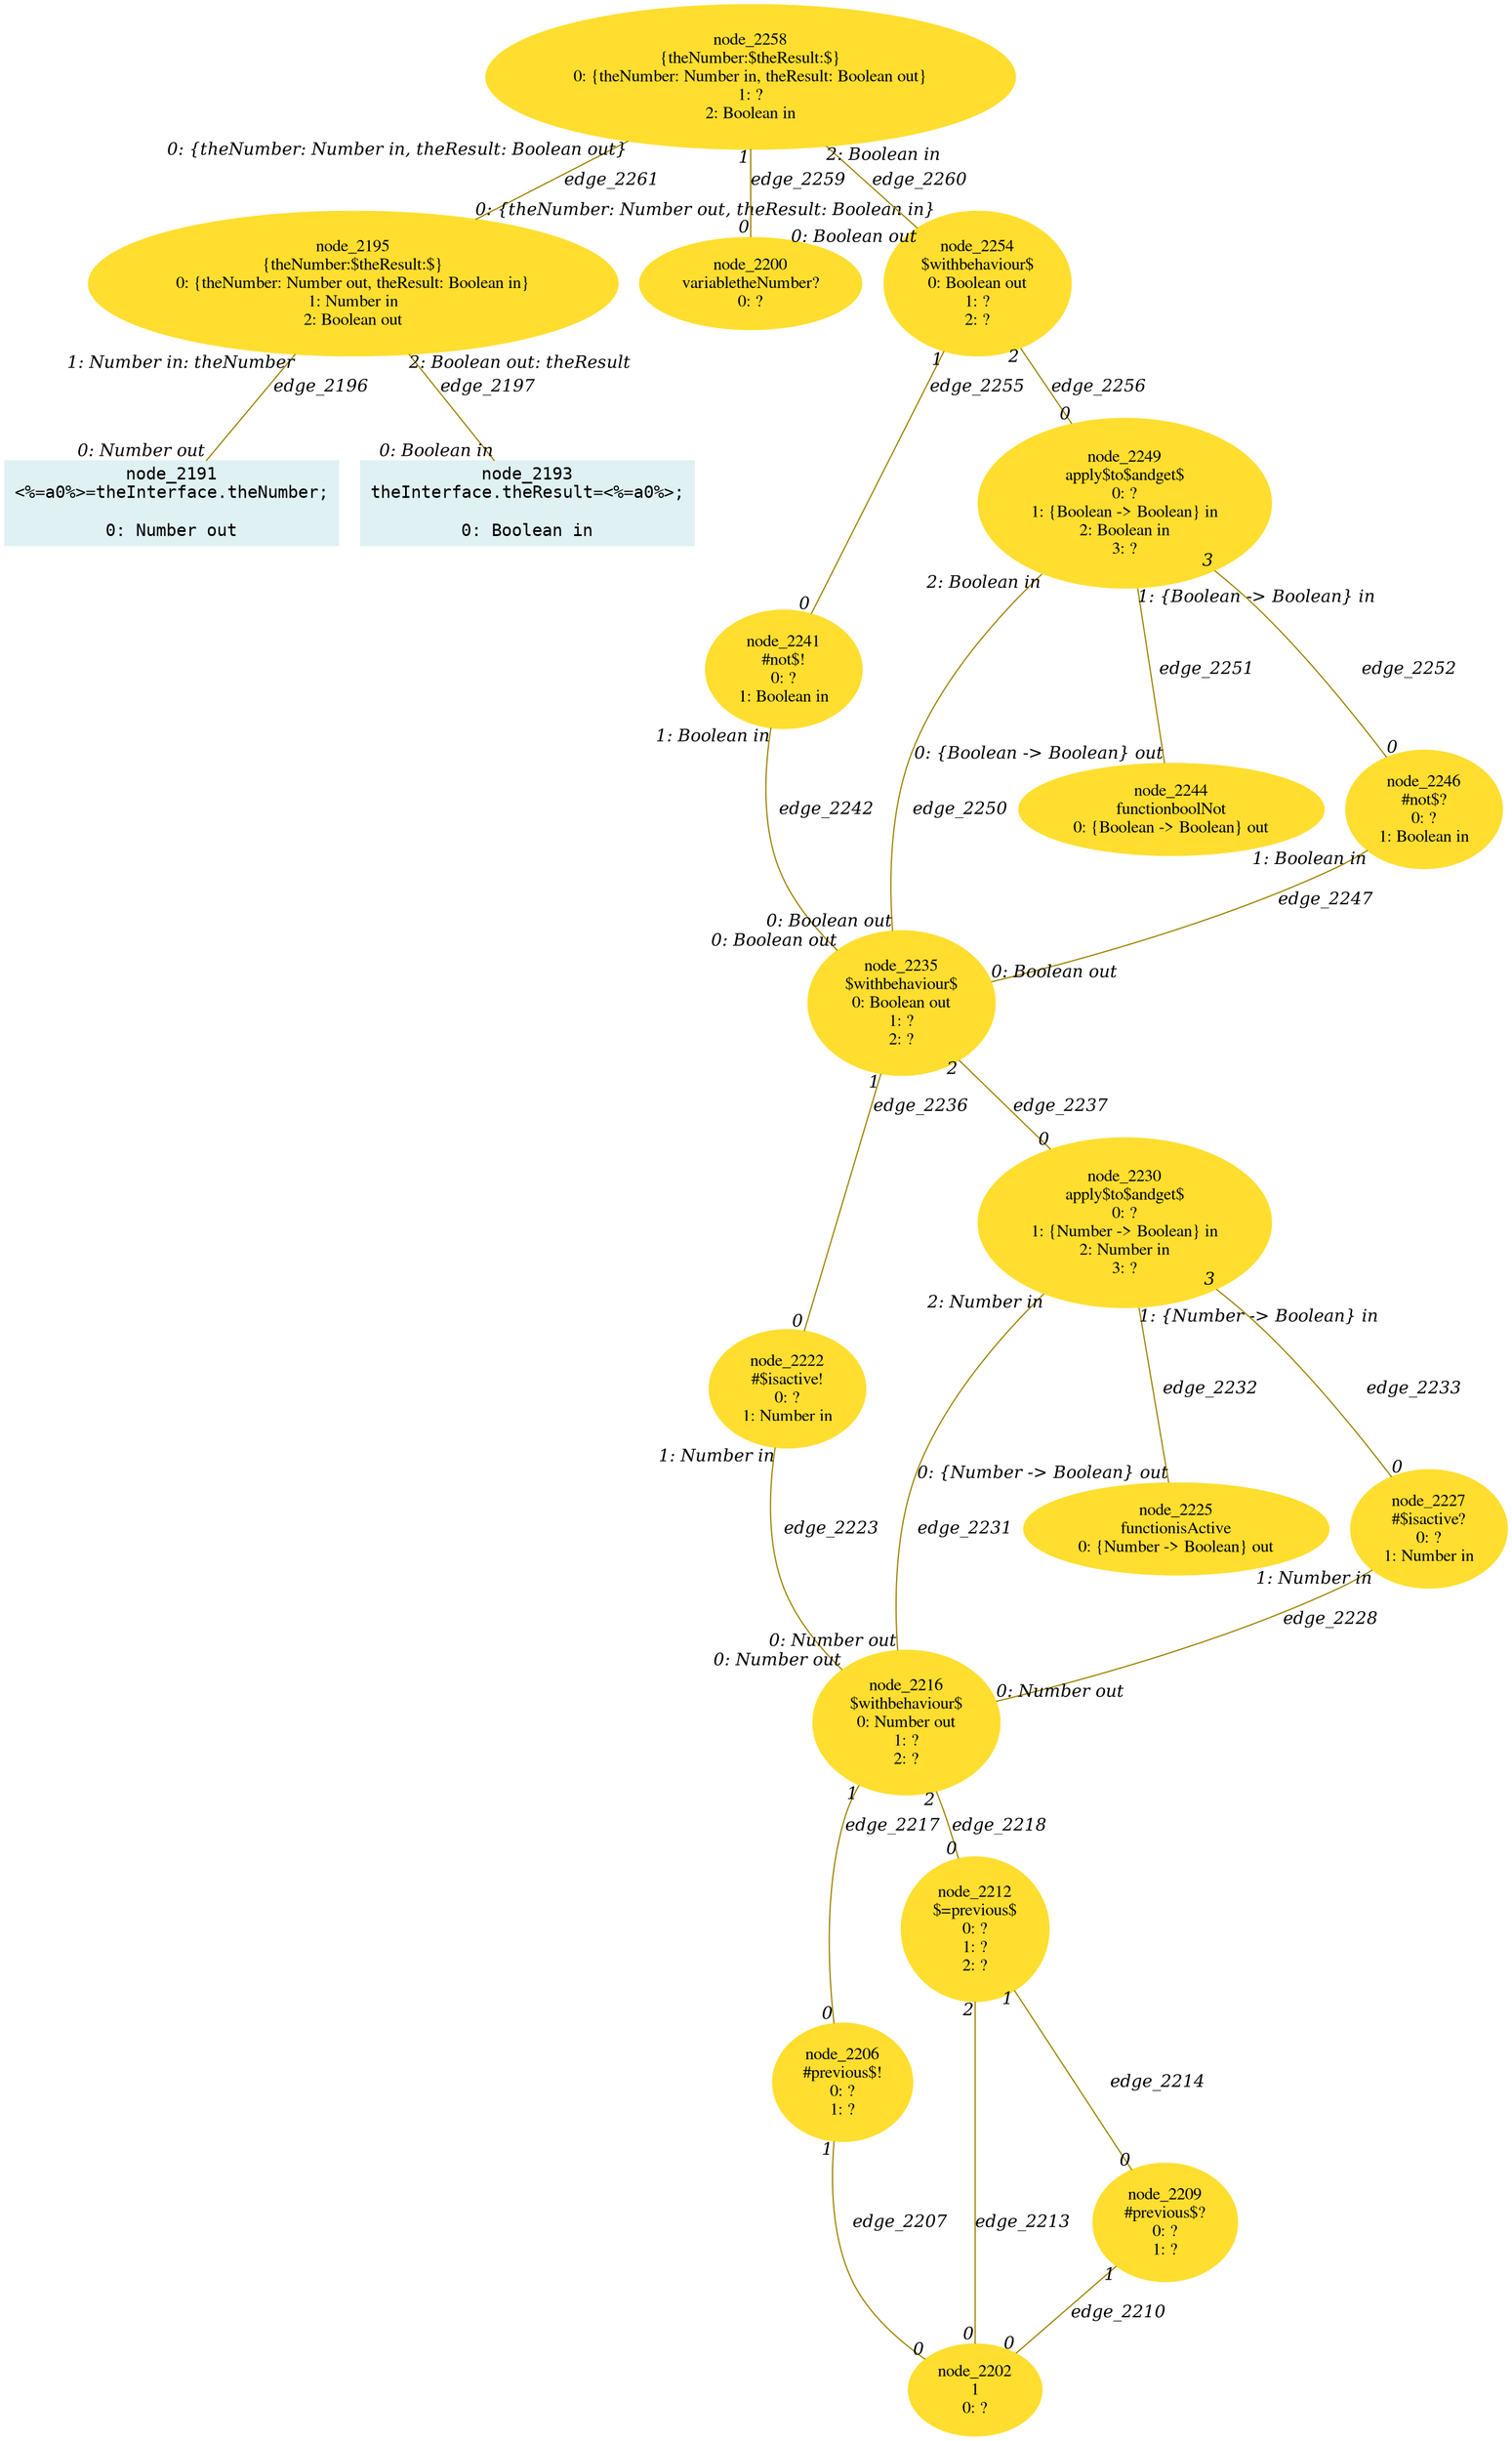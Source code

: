 digraph g{node_2191 [shape="box", style="filled", color="#dff1f2", fontname="Courier", label="node_2191
<%=a0%>=theInterface.theNumber;

0: Number out" ]
node_2193 [shape="box", style="filled", color="#dff1f2", fontname="Courier", label="node_2193
theInterface.theResult=<%=a0%>;

0: Boolean in" ]
node_2195 [shape="ellipse", style="filled", color="#ffde2f", fontname="Times", label="node_2195
{theNumber:$theResult:$}
0: {theNumber: Number out, theResult: Boolean in}
1: Number in
2: Boolean out" ]
node_2200 [shape="ellipse", style="filled", color="#ffde2f", fontname="Times", label="node_2200
variabletheNumber?
0: ?" ]
node_2202 [shape="ellipse", style="filled", color="#ffde2f", fontname="Times", label="node_2202
1
0: ?" ]
node_2206 [shape="ellipse", style="filled", color="#ffde2f", fontname="Times", label="node_2206
#previous$!
0: ?
1: ?" ]
node_2209 [shape="ellipse", style="filled", color="#ffde2f", fontname="Times", label="node_2209
#previous$?
0: ?
1: ?" ]
node_2212 [shape="ellipse", style="filled", color="#ffde2f", fontname="Times", label="node_2212
$=previous$
0: ?
1: ?
2: ?" ]
node_2216 [shape="ellipse", style="filled", color="#ffde2f", fontname="Times", label="node_2216
$withbehaviour$
0: Number out
1: ?
2: ?" ]
node_2222 [shape="ellipse", style="filled", color="#ffde2f", fontname="Times", label="node_2222
#$isactive!
0: ?
1: Number in" ]
node_2225 [shape="ellipse", style="filled", color="#ffde2f", fontname="Times", label="node_2225
functionisActive
0: {Number -> Boolean} out" ]
node_2227 [shape="ellipse", style="filled", color="#ffde2f", fontname="Times", label="node_2227
#$isactive?
0: ?
1: Number in" ]
node_2230 [shape="ellipse", style="filled", color="#ffde2f", fontname="Times", label="node_2230
apply$to$andget$
0: ?
1: {Number -> Boolean} in
2: Number in
3: ?" ]
node_2235 [shape="ellipse", style="filled", color="#ffde2f", fontname="Times", label="node_2235
$withbehaviour$
0: Boolean out
1: ?
2: ?" ]
node_2241 [shape="ellipse", style="filled", color="#ffde2f", fontname="Times", label="node_2241
#not$!
0: ?
1: Boolean in" ]
node_2244 [shape="ellipse", style="filled", color="#ffde2f", fontname="Times", label="node_2244
functionboolNot
0: {Boolean -> Boolean} out" ]
node_2246 [shape="ellipse", style="filled", color="#ffde2f", fontname="Times", label="node_2246
#not$?
0: ?
1: Boolean in" ]
node_2249 [shape="ellipse", style="filled", color="#ffde2f", fontname="Times", label="node_2249
apply$to$andget$
0: ?
1: {Boolean -> Boolean} in
2: Boolean in
3: ?" ]
node_2254 [shape="ellipse", style="filled", color="#ffde2f", fontname="Times", label="node_2254
$withbehaviour$
0: Boolean out
1: ?
2: ?" ]
node_2258 [shape="ellipse", style="filled", color="#ffde2f", fontname="Times", label="node_2258
{theNumber:$theResult:$}
0: {theNumber: Number in, theResult: Boolean out}
1: ?
2: Boolean in" ]
node_2195 -> node_2191 [dir=none, arrowHead=none, fontname="Times-Italic", arrowsize=1, color="#9d8400", label="edge_2196",  headlabel="0: Number out", taillabel="1: Number in: theNumber" ]
node_2195 -> node_2193 [dir=none, arrowHead=none, fontname="Times-Italic", arrowsize=1, color="#9d8400", label="edge_2197",  headlabel="0: Boolean in", taillabel="2: Boolean out: theResult" ]
node_2206 -> node_2202 [dir=none, arrowHead=none, fontname="Times-Italic", arrowsize=1, color="#9d8400", label="edge_2207",  headlabel="0", taillabel="1" ]
node_2209 -> node_2202 [dir=none, arrowHead=none, fontname="Times-Italic", arrowsize=1, color="#9d8400", label="edge_2210",  headlabel="0", taillabel="1" ]
node_2212 -> node_2202 [dir=none, arrowHead=none, fontname="Times-Italic", arrowsize=1, color="#9d8400", label="edge_2213",  headlabel="0", taillabel="2" ]
node_2212 -> node_2209 [dir=none, arrowHead=none, fontname="Times-Italic", arrowsize=1, color="#9d8400", label="edge_2214",  headlabel="0", taillabel="1" ]
node_2216 -> node_2206 [dir=none, arrowHead=none, fontname="Times-Italic", arrowsize=1, color="#9d8400", label="edge_2217",  headlabel="0", taillabel="1" ]
node_2216 -> node_2212 [dir=none, arrowHead=none, fontname="Times-Italic", arrowsize=1, color="#9d8400", label="edge_2218",  headlabel="0", taillabel="2" ]
node_2222 -> node_2216 [dir=none, arrowHead=none, fontname="Times-Italic", arrowsize=1, color="#9d8400", label="edge_2223",  headlabel="0: Number out", taillabel="1: Number in" ]
node_2227 -> node_2216 [dir=none, arrowHead=none, fontname="Times-Italic", arrowsize=1, color="#9d8400", label="edge_2228",  headlabel="0: Number out", taillabel="1: Number in" ]
node_2230 -> node_2216 [dir=none, arrowHead=none, fontname="Times-Italic", arrowsize=1, color="#9d8400", label="edge_2231",  headlabel="0: Number out", taillabel="2: Number in" ]
node_2230 -> node_2225 [dir=none, arrowHead=none, fontname="Times-Italic", arrowsize=1, color="#9d8400", label="edge_2232",  headlabel="0: {Number -> Boolean} out", taillabel="1: {Number -> Boolean} in" ]
node_2230 -> node_2227 [dir=none, arrowHead=none, fontname="Times-Italic", arrowsize=1, color="#9d8400", label="edge_2233",  headlabel="0", taillabel="3" ]
node_2235 -> node_2222 [dir=none, arrowHead=none, fontname="Times-Italic", arrowsize=1, color="#9d8400", label="edge_2236",  headlabel="0", taillabel="1" ]
node_2235 -> node_2230 [dir=none, arrowHead=none, fontname="Times-Italic", arrowsize=1, color="#9d8400", label="edge_2237",  headlabel="0", taillabel="2" ]
node_2241 -> node_2235 [dir=none, arrowHead=none, fontname="Times-Italic", arrowsize=1, color="#9d8400", label="edge_2242",  headlabel="0: Boolean out", taillabel="1: Boolean in" ]
node_2246 -> node_2235 [dir=none, arrowHead=none, fontname="Times-Italic", arrowsize=1, color="#9d8400", label="edge_2247",  headlabel="0: Boolean out", taillabel="1: Boolean in" ]
node_2249 -> node_2235 [dir=none, arrowHead=none, fontname="Times-Italic", arrowsize=1, color="#9d8400", label="edge_2250",  headlabel="0: Boolean out", taillabel="2: Boolean in" ]
node_2249 -> node_2244 [dir=none, arrowHead=none, fontname="Times-Italic", arrowsize=1, color="#9d8400", label="edge_2251",  headlabel="0: {Boolean -> Boolean} out", taillabel="1: {Boolean -> Boolean} in" ]
node_2249 -> node_2246 [dir=none, arrowHead=none, fontname="Times-Italic", arrowsize=1, color="#9d8400", label="edge_2252",  headlabel="0", taillabel="3" ]
node_2254 -> node_2241 [dir=none, arrowHead=none, fontname="Times-Italic", arrowsize=1, color="#9d8400", label="edge_2255",  headlabel="0", taillabel="1" ]
node_2254 -> node_2249 [dir=none, arrowHead=none, fontname="Times-Italic", arrowsize=1, color="#9d8400", label="edge_2256",  headlabel="0", taillabel="2" ]
node_2258 -> node_2200 [dir=none, arrowHead=none, fontname="Times-Italic", arrowsize=1, color="#9d8400", label="edge_2259",  headlabel="0", taillabel="1" ]
node_2258 -> node_2254 [dir=none, arrowHead=none, fontname="Times-Italic", arrowsize=1, color="#9d8400", label="edge_2260",  headlabel="0: Boolean out", taillabel="2: Boolean in" ]
node_2258 -> node_2195 [dir=none, arrowHead=none, fontname="Times-Italic", arrowsize=1, color="#9d8400", label="edge_2261",  headlabel="0: {theNumber: Number out, theResult: Boolean in}", taillabel="0: {theNumber: Number in, theResult: Boolean out}" ]
}